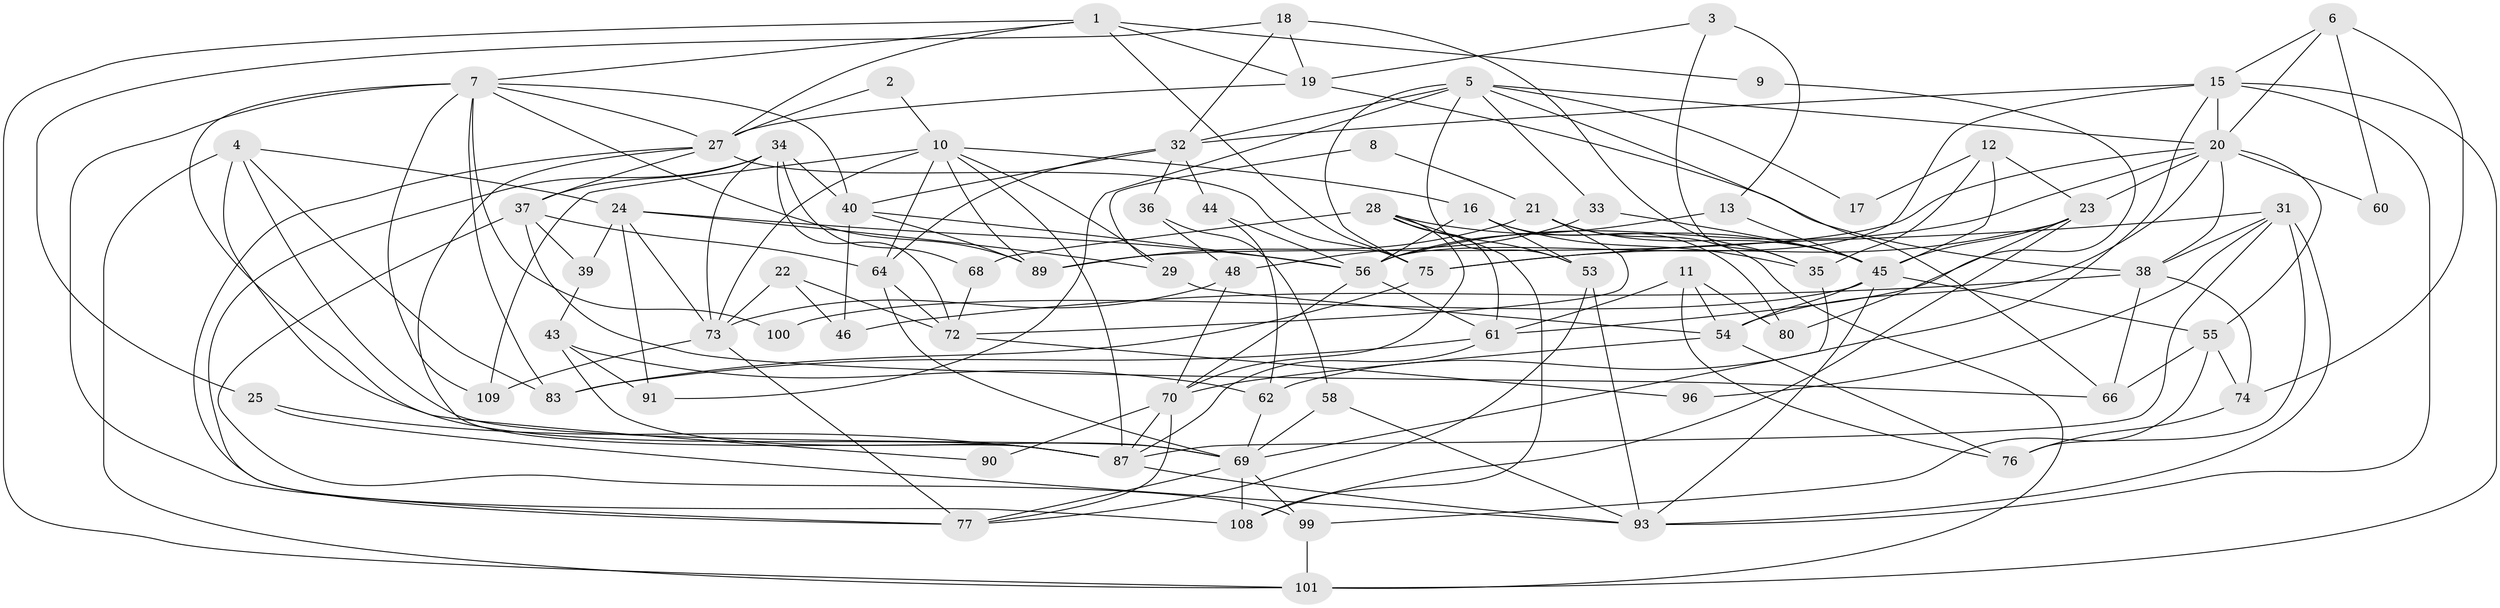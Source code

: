 // original degree distribution, {5: 0.21238938053097345, 2: 0.1415929203539823, 3: 0.25663716814159293, 4: 0.25663716814159293, 6: 0.08849557522123894, 7: 0.02654867256637168, 8: 0.017699115044247787}
// Generated by graph-tools (version 1.1) at 2025/11/02/27/25 16:11:21]
// undirected, 74 vertices, 181 edges
graph export_dot {
graph [start="1"]
  node [color=gray90,style=filled];
  1 [super="+51"];
  2;
  3;
  4;
  5 [super="+65"];
  6;
  7 [super="+47"];
  8;
  9;
  10 [super="+14"];
  11;
  12;
  13 [super="+98"];
  15 [super="+105"];
  16 [super="+78"];
  17;
  18;
  19;
  20 [super="+30"];
  21 [super="+57"];
  22 [super="+26"];
  23 [super="+42"];
  24;
  25;
  27 [super="+112"];
  28 [super="+81"];
  29 [super="+52"];
  31 [super="+84"];
  32 [super="+41"];
  33;
  34 [super="+107"];
  35 [super="+82"];
  36;
  37 [super="+49"];
  38 [super="+95"];
  39 [super="+59"];
  40 [super="+50"];
  43 [super="+67"];
  44;
  45 [super="+71"];
  46;
  48;
  53;
  54 [super="+110"];
  55;
  56 [super="+63"];
  58 [super="+94"];
  60;
  61 [super="+79"];
  62;
  64;
  66;
  68;
  69 [super="+88"];
  70 [super="+85"];
  72 [super="+102"];
  73 [super="+103"];
  74 [super="+104"];
  75 [super="+111"];
  76;
  77 [super="+86"];
  80;
  83 [super="+97"];
  87 [super="+113"];
  89 [super="+92"];
  90;
  91;
  93 [super="+106"];
  96;
  99;
  100;
  101;
  108;
  109;
  1 -- 19;
  1 -- 75;
  1 -- 101;
  1 -- 7;
  1 -- 27;
  1 -- 9;
  2 -- 27;
  2 -- 10;
  3 -- 19;
  3 -- 35;
  3 -- 13;
  4 -- 69;
  4 -- 101;
  4 -- 24;
  4 -- 83;
  4 -- 90;
  5 -- 33;
  5 -- 17;
  5 -- 66;
  5 -- 75;
  5 -- 20;
  5 -- 53;
  5 -- 91;
  5 -- 32;
  6 -- 20;
  6 -- 15;
  6 -- 60;
  6 -- 74;
  7 -- 40;
  7 -- 109;
  7 -- 77;
  7 -- 83;
  7 -- 100;
  7 -- 87;
  7 -- 89;
  7 -- 27;
  8 -- 21;
  8 -- 29;
  9 -- 61;
  10 -- 89;
  10 -- 64;
  10 -- 87;
  10 -- 16;
  10 -- 29;
  10 -- 73;
  10 -- 109;
  11 -- 80;
  11 -- 54;
  11 -- 61;
  11 -- 76;
  12 -- 17;
  12 -- 45;
  12 -- 23;
  12 -- 35;
  13 -- 56;
  13 -- 45 [weight=2];
  15 -- 101;
  15 -- 56;
  15 -- 32;
  15 -- 20;
  15 -- 93;
  15 -- 62;
  16 -- 80;
  16 -- 56;
  16 -- 53;
  16 -- 35;
  18 -- 25;
  18 -- 19;
  18 -- 32;
  18 -- 35;
  19 -- 38;
  19 -- 27;
  20 -- 60;
  20 -- 89;
  20 -- 55;
  20 -- 38;
  20 -- 23 [weight=2];
  20 -- 54;
  20 -- 56;
  21 -- 101;
  21 -- 45 [weight=2];
  21 -- 72;
  21 -- 89;
  22 -- 73;
  22 -- 72;
  22 -- 46;
  23 -- 108;
  23 -- 80;
  23 -- 45;
  23 -- 75;
  24 -- 56;
  24 -- 39;
  24 -- 73;
  24 -- 91;
  24 -- 29;
  25 -- 87;
  25 -- 93;
  27 -- 108;
  27 -- 75;
  27 -- 87;
  27 -- 37;
  28 -- 61;
  28 -- 108;
  28 -- 68;
  28 -- 53;
  28 -- 45;
  28 -- 70;
  29 -- 54 [weight=2];
  31 -- 38;
  31 -- 93;
  31 -- 96;
  31 -- 87;
  31 -- 75;
  31 -- 76;
  32 -- 44;
  32 -- 64;
  32 -- 36;
  32 -- 40;
  33 -- 48;
  33 -- 45;
  34 -- 77;
  34 -- 72;
  34 -- 68;
  34 -- 73;
  34 -- 37;
  34 -- 40;
  35 -- 69;
  36 -- 48;
  36 -- 58;
  37 -- 64;
  37 -- 66;
  37 -- 99;
  37 -- 39;
  38 -- 46;
  38 -- 66;
  38 -- 74;
  39 -- 43;
  40 -- 56;
  40 -- 46;
  40 -- 89;
  43 -- 62;
  43 -- 91;
  43 -- 69;
  44 -- 62;
  44 -- 56;
  45 -- 55;
  45 -- 54;
  45 -- 93;
  45 -- 100;
  48 -- 73;
  48 -- 70;
  53 -- 77;
  53 -- 93;
  54 -- 76;
  54 -- 70;
  55 -- 66;
  55 -- 74;
  55 -- 99;
  56 -- 61;
  56 -- 70;
  58 -- 93;
  58 -- 69;
  61 -- 87;
  61 -- 83;
  62 -- 69;
  64 -- 72;
  64 -- 69;
  68 -- 72;
  69 -- 99;
  69 -- 77;
  69 -- 108;
  70 -- 87;
  70 -- 90;
  70 -- 77;
  72 -- 96;
  73 -- 77;
  73 -- 109;
  74 -- 76;
  75 -- 83;
  87 -- 93;
  99 -- 101;
}
